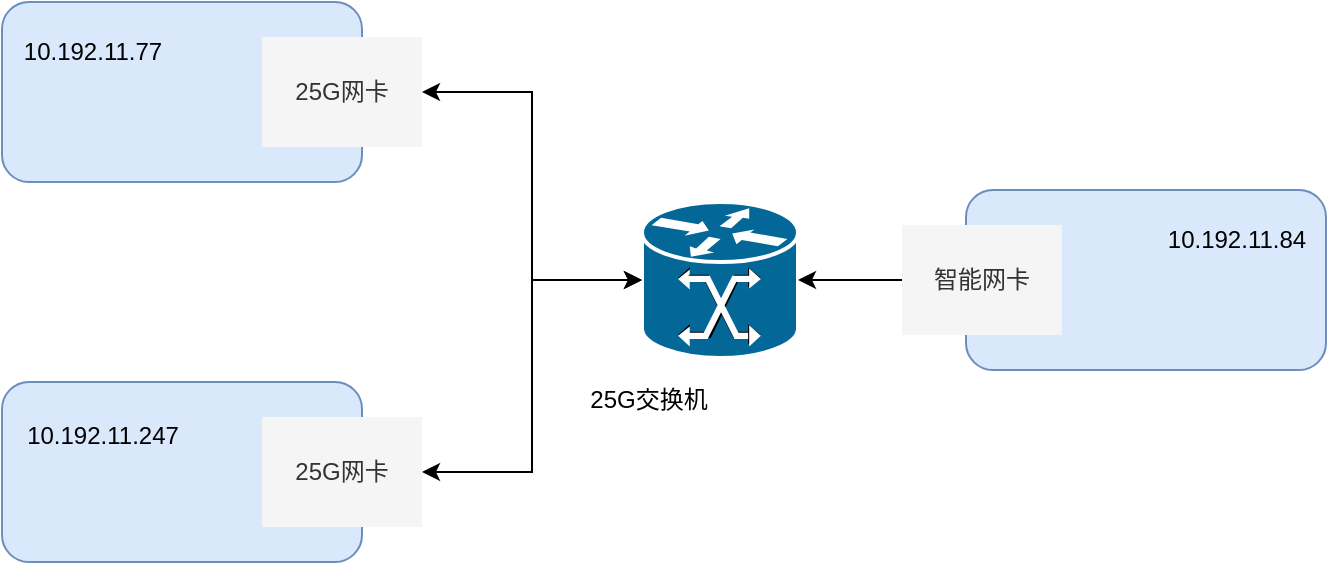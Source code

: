 <mxfile version="21.6.9" type="github">
  <diagram name="第 1 页" id="22OlHM2PYEOw6OhiyrgF">
    <mxGraphModel dx="1379" dy="751" grid="1" gridSize="10" guides="1" tooltips="1" connect="1" arrows="1" fold="1" page="1" pageScale="1" pageWidth="827" pageHeight="1169" math="0" shadow="0">
      <root>
        <mxCell id="0" />
        <mxCell id="1" parent="0" />
        <mxCell id="4fkXrxAAlHRIrl3kg4tR-7" value="" style="shape=mxgraph.cisco.switches.mgx_8000_multiservice_switch;sketch=0;html=1;pointerEvents=1;dashed=0;fillColor=#036897;strokeColor=#ffffff;strokeWidth=2;verticalLabelPosition=bottom;verticalAlign=top;align=center;outlineConnect=0;" vertex="1" parent="1">
          <mxGeometry x="410" y="230" width="78" height="78" as="geometry" />
        </mxCell>
        <mxCell id="4fkXrxAAlHRIrl3kg4tR-10" value="25G交换机" style="text;html=1;align=center;verticalAlign=middle;resizable=0;points=[];autosize=1;strokeColor=none;fillColor=none;" vertex="1" parent="1">
          <mxGeometry x="373" y="314" width="80" height="30" as="geometry" />
        </mxCell>
        <mxCell id="4fkXrxAAlHRIrl3kg4tR-13" value="" style="group" vertex="1" connectable="0" parent="1">
          <mxGeometry x="90" y="130" width="210" height="90" as="geometry" />
        </mxCell>
        <mxCell id="4fkXrxAAlHRIrl3kg4tR-1" value="" style="rounded=1;whiteSpace=wrap;html=1;fillColor=#dae8fc;strokeColor=#6c8ebf;" vertex="1" parent="4fkXrxAAlHRIrl3kg4tR-13">
          <mxGeometry width="180" height="90" as="geometry" />
        </mxCell>
        <mxCell id="4fkXrxAAlHRIrl3kg4tR-2" value="10.192.11.77" style="text;html=1;align=center;verticalAlign=middle;resizable=0;points=[];autosize=1;strokeColor=none;fillColor=none;" vertex="1" parent="4fkXrxAAlHRIrl3kg4tR-13">
          <mxGeometry y="10" width="90" height="30" as="geometry" />
        </mxCell>
        <mxCell id="4fkXrxAAlHRIrl3kg4tR-11" value="25G网卡" style="rounded=0;whiteSpace=wrap;html=1;fillColor=#f5f5f5;fontColor=#333333;strokeColor=none;" vertex="1" parent="4fkXrxAAlHRIrl3kg4tR-13">
          <mxGeometry x="130" y="17.5" width="80" height="55" as="geometry" />
        </mxCell>
        <mxCell id="4fkXrxAAlHRIrl3kg4tR-14" value="" style="group" vertex="1" connectable="0" parent="1">
          <mxGeometry x="90" y="320" width="210" height="90" as="geometry" />
        </mxCell>
        <mxCell id="4fkXrxAAlHRIrl3kg4tR-3" value="" style="rounded=1;whiteSpace=wrap;html=1;fillColor=#dae8fc;strokeColor=#6c8ebf;" vertex="1" parent="4fkXrxAAlHRIrl3kg4tR-14">
          <mxGeometry width="180" height="90" as="geometry" />
        </mxCell>
        <mxCell id="4fkXrxAAlHRIrl3kg4tR-4" value="10.192.11.247" style="text;html=1;align=center;verticalAlign=middle;resizable=0;points=[];autosize=1;strokeColor=none;fillColor=none;" vertex="1" parent="4fkXrxAAlHRIrl3kg4tR-14">
          <mxGeometry y="12" width="100" height="30" as="geometry" />
        </mxCell>
        <mxCell id="4fkXrxAAlHRIrl3kg4tR-12" value="25G网卡" style="rounded=0;whiteSpace=wrap;html=1;fillColor=#f5f5f5;fontColor=#333333;strokeColor=none;" vertex="1" parent="4fkXrxAAlHRIrl3kg4tR-14">
          <mxGeometry x="130" y="17.5" width="80" height="55" as="geometry" />
        </mxCell>
        <mxCell id="4fkXrxAAlHRIrl3kg4tR-16" value="" style="group" vertex="1" connectable="0" parent="1">
          <mxGeometry x="540" y="224" width="212" height="90" as="geometry" />
        </mxCell>
        <mxCell id="4fkXrxAAlHRIrl3kg4tR-5" value="" style="rounded=1;whiteSpace=wrap;html=1;fillColor=#dae8fc;strokeColor=#6c8ebf;" vertex="1" parent="4fkXrxAAlHRIrl3kg4tR-16">
          <mxGeometry x="32" width="180" height="90" as="geometry" />
        </mxCell>
        <mxCell id="4fkXrxAAlHRIrl3kg4tR-6" value="10.192.11.84" style="text;html=1;align=center;verticalAlign=middle;resizable=0;points=[];autosize=1;strokeColor=none;fillColor=none;" vertex="1" parent="4fkXrxAAlHRIrl3kg4tR-16">
          <mxGeometry x="122" y="10" width="90" height="30" as="geometry" />
        </mxCell>
        <mxCell id="4fkXrxAAlHRIrl3kg4tR-15" value="智能网卡" style="rounded=0;whiteSpace=wrap;html=1;fillColor=#f5f5f5;fontColor=#333333;strokeColor=none;" vertex="1" parent="4fkXrxAAlHRIrl3kg4tR-16">
          <mxGeometry y="17.5" width="80" height="55" as="geometry" />
        </mxCell>
        <mxCell id="4fkXrxAAlHRIrl3kg4tR-17" style="edgeStyle=orthogonalEdgeStyle;rounded=0;orthogonalLoop=1;jettySize=auto;html=1;exitX=1;exitY=0.5;exitDx=0;exitDy=0;entryX=0;entryY=0.5;entryDx=0;entryDy=0;entryPerimeter=0;startArrow=classic;startFill=1;" edge="1" parent="1" source="4fkXrxAAlHRIrl3kg4tR-11" target="4fkXrxAAlHRIrl3kg4tR-7">
          <mxGeometry relative="1" as="geometry" />
        </mxCell>
        <mxCell id="4fkXrxAAlHRIrl3kg4tR-18" style="edgeStyle=orthogonalEdgeStyle;rounded=0;orthogonalLoop=1;jettySize=auto;html=1;exitX=1;exitY=0.5;exitDx=0;exitDy=0;entryX=0;entryY=0.5;entryDx=0;entryDy=0;entryPerimeter=0;startArrow=classic;startFill=1;" edge="1" parent="1" source="4fkXrxAAlHRIrl3kg4tR-12" target="4fkXrxAAlHRIrl3kg4tR-7">
          <mxGeometry relative="1" as="geometry" />
        </mxCell>
        <mxCell id="4fkXrxAAlHRIrl3kg4tR-19" style="edgeStyle=orthogonalEdgeStyle;rounded=0;orthogonalLoop=1;jettySize=auto;html=1;exitX=0;exitY=0.5;exitDx=0;exitDy=0;entryX=1;entryY=0.5;entryDx=0;entryDy=0;entryPerimeter=0;" edge="1" parent="1" source="4fkXrxAAlHRIrl3kg4tR-15" target="4fkXrxAAlHRIrl3kg4tR-7">
          <mxGeometry relative="1" as="geometry" />
        </mxCell>
      </root>
    </mxGraphModel>
  </diagram>
</mxfile>
